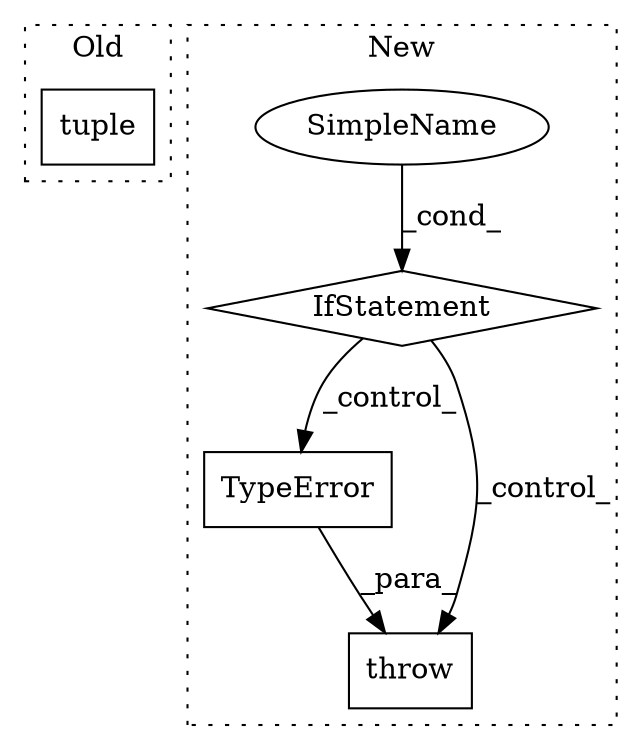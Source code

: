 digraph G {
subgraph cluster0 {
1 [label="tuple" a="32" s="1876,1895" l="6,1" shape="box"];
label = "Old";
style="dotted";
}
subgraph cluster1 {
2 [label="TypeError" a="32" s="2053,2106" l="10,1" shape="box"];
3 [label="throw" a="53" s="2047" l="6" shape="box"];
4 [label="IfStatement" a="25" s="1900,1922" l="4,2" shape="diamond"];
5 [label="SimpleName" a="42" s="" l="" shape="ellipse"];
label = "New";
style="dotted";
}
2 -> 3 [label="_para_"];
4 -> 3 [label="_control_"];
4 -> 2 [label="_control_"];
5 -> 4 [label="_cond_"];
}